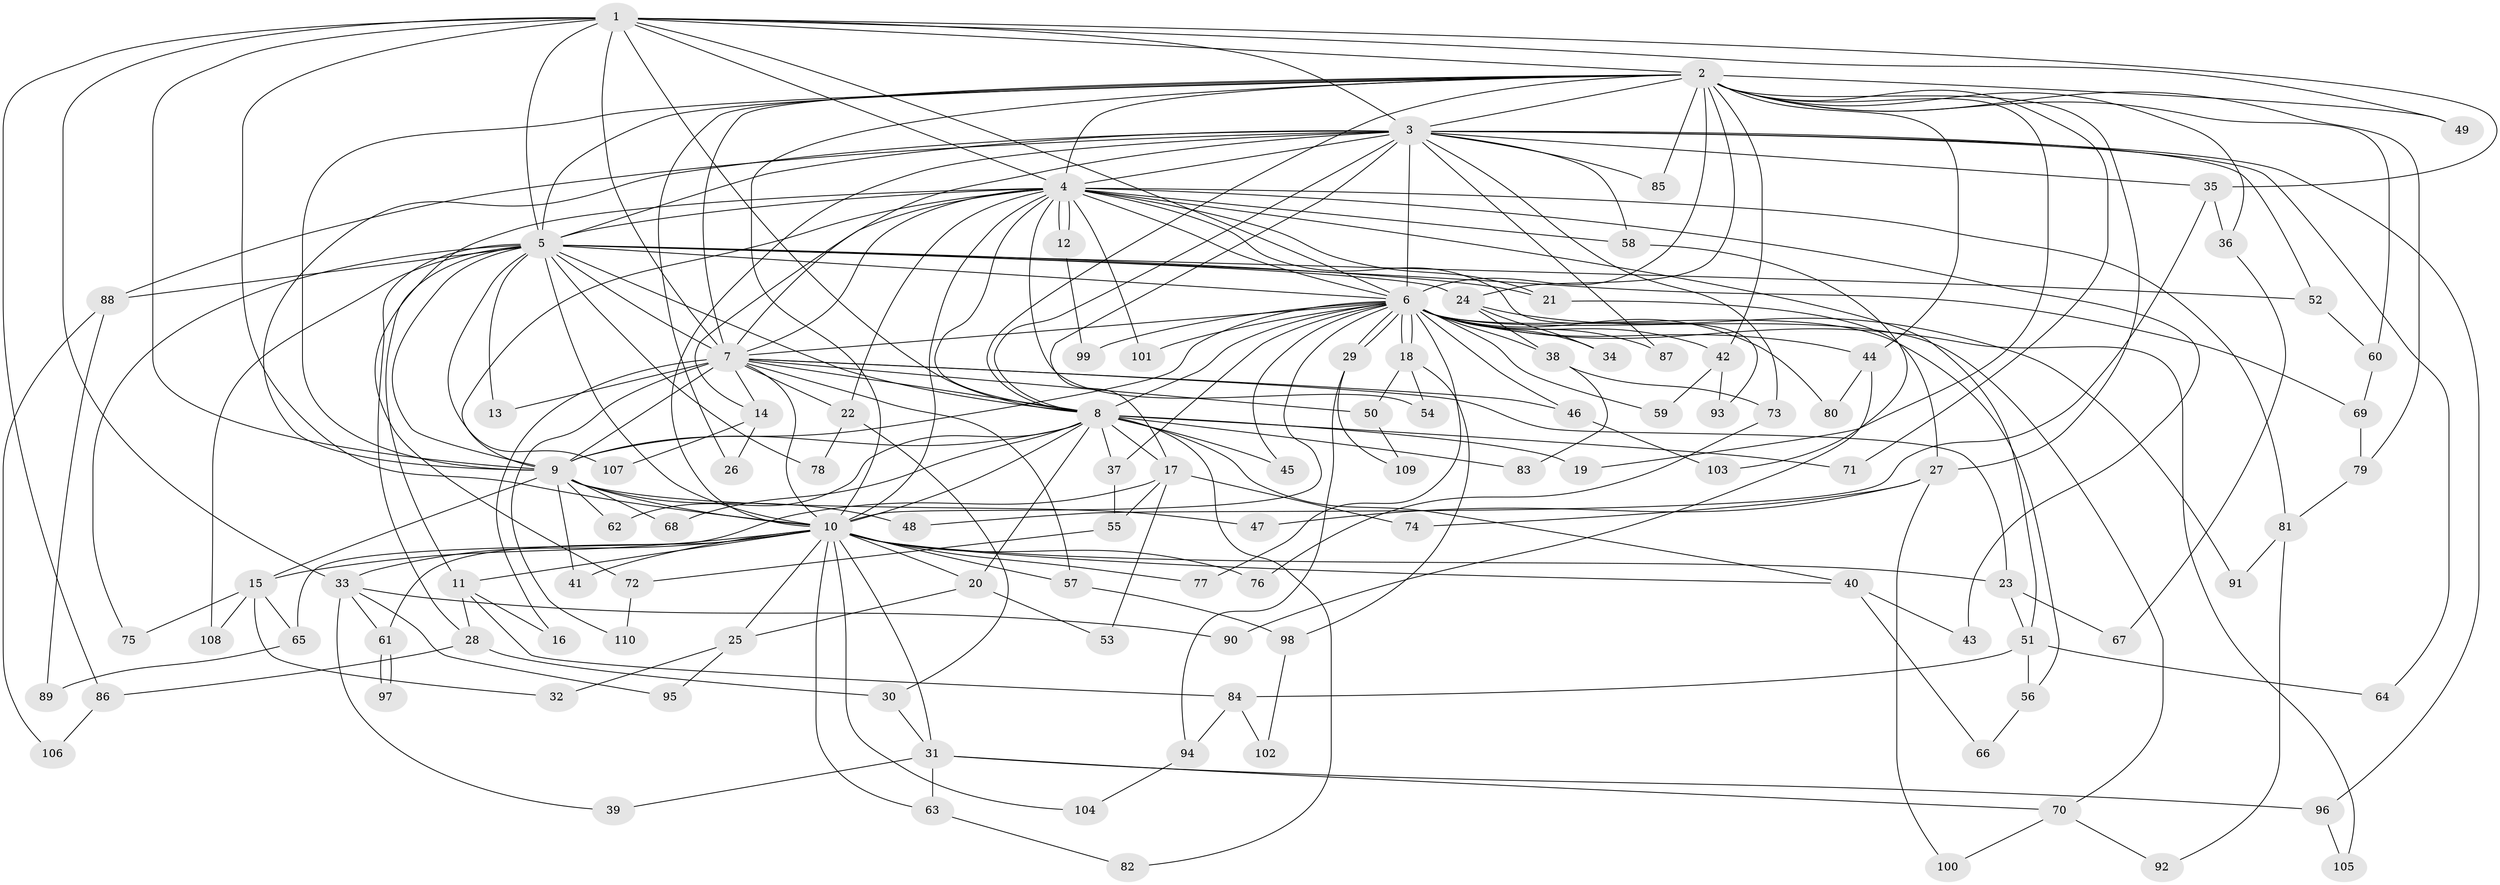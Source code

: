 // Generated by graph-tools (version 1.1) at 2025/34/03/09/25 02:34:39]
// undirected, 110 vertices, 245 edges
graph export_dot {
graph [start="1"]
  node [color=gray90,style=filled];
  1;
  2;
  3;
  4;
  5;
  6;
  7;
  8;
  9;
  10;
  11;
  12;
  13;
  14;
  15;
  16;
  17;
  18;
  19;
  20;
  21;
  22;
  23;
  24;
  25;
  26;
  27;
  28;
  29;
  30;
  31;
  32;
  33;
  34;
  35;
  36;
  37;
  38;
  39;
  40;
  41;
  42;
  43;
  44;
  45;
  46;
  47;
  48;
  49;
  50;
  51;
  52;
  53;
  54;
  55;
  56;
  57;
  58;
  59;
  60;
  61;
  62;
  63;
  64;
  65;
  66;
  67;
  68;
  69;
  70;
  71;
  72;
  73;
  74;
  75;
  76;
  77;
  78;
  79;
  80;
  81;
  82;
  83;
  84;
  85;
  86;
  87;
  88;
  89;
  90;
  91;
  92;
  93;
  94;
  95;
  96;
  97;
  98;
  99;
  100;
  101;
  102;
  103;
  104;
  105;
  106;
  107;
  108;
  109;
  110;
  1 -- 2;
  1 -- 3;
  1 -- 4;
  1 -- 5;
  1 -- 6;
  1 -- 7;
  1 -- 8;
  1 -- 9;
  1 -- 10;
  1 -- 33;
  1 -- 35;
  1 -- 49;
  1 -- 86;
  2 -- 3;
  2 -- 4;
  2 -- 5;
  2 -- 6;
  2 -- 7;
  2 -- 8;
  2 -- 9;
  2 -- 10;
  2 -- 19;
  2 -- 24;
  2 -- 26;
  2 -- 27;
  2 -- 36;
  2 -- 42;
  2 -- 44;
  2 -- 49;
  2 -- 60;
  2 -- 71;
  2 -- 79;
  2 -- 85;
  3 -- 4;
  3 -- 5;
  3 -- 6;
  3 -- 7;
  3 -- 8;
  3 -- 9;
  3 -- 10;
  3 -- 17;
  3 -- 35;
  3 -- 52;
  3 -- 58;
  3 -- 64;
  3 -- 73;
  3 -- 85;
  3 -- 87;
  3 -- 88;
  3 -- 96;
  4 -- 5;
  4 -- 6;
  4 -- 7;
  4 -- 8;
  4 -- 9;
  4 -- 10;
  4 -- 12;
  4 -- 12;
  4 -- 14;
  4 -- 21;
  4 -- 22;
  4 -- 43;
  4 -- 51;
  4 -- 54;
  4 -- 58;
  4 -- 72;
  4 -- 81;
  4 -- 93;
  4 -- 101;
  5 -- 6;
  5 -- 7;
  5 -- 8;
  5 -- 9;
  5 -- 10;
  5 -- 11;
  5 -- 13;
  5 -- 21;
  5 -- 24;
  5 -- 28;
  5 -- 52;
  5 -- 69;
  5 -- 75;
  5 -- 78;
  5 -- 88;
  5 -- 107;
  5 -- 108;
  6 -- 7;
  6 -- 8;
  6 -- 9;
  6 -- 10;
  6 -- 18;
  6 -- 18;
  6 -- 29;
  6 -- 29;
  6 -- 34;
  6 -- 37;
  6 -- 38;
  6 -- 42;
  6 -- 44;
  6 -- 45;
  6 -- 46;
  6 -- 56;
  6 -- 59;
  6 -- 70;
  6 -- 77;
  6 -- 80;
  6 -- 87;
  6 -- 99;
  6 -- 101;
  6 -- 105;
  7 -- 8;
  7 -- 9;
  7 -- 10;
  7 -- 13;
  7 -- 14;
  7 -- 16;
  7 -- 22;
  7 -- 23;
  7 -- 46;
  7 -- 50;
  7 -- 57;
  7 -- 110;
  8 -- 9;
  8 -- 10;
  8 -- 17;
  8 -- 19;
  8 -- 20;
  8 -- 37;
  8 -- 40;
  8 -- 45;
  8 -- 62;
  8 -- 68;
  8 -- 71;
  8 -- 82;
  8 -- 83;
  9 -- 10;
  9 -- 15;
  9 -- 41;
  9 -- 47;
  9 -- 48;
  9 -- 62;
  9 -- 68;
  10 -- 11;
  10 -- 15;
  10 -- 20;
  10 -- 23;
  10 -- 25;
  10 -- 31;
  10 -- 33;
  10 -- 40;
  10 -- 41;
  10 -- 57;
  10 -- 61;
  10 -- 63;
  10 -- 76;
  10 -- 77;
  10 -- 104;
  11 -- 16;
  11 -- 28;
  11 -- 84;
  12 -- 99;
  14 -- 26;
  14 -- 107;
  15 -- 32;
  15 -- 65;
  15 -- 75;
  15 -- 108;
  17 -- 53;
  17 -- 55;
  17 -- 65;
  17 -- 74;
  18 -- 50;
  18 -- 54;
  18 -- 98;
  20 -- 25;
  20 -- 53;
  21 -- 27;
  22 -- 30;
  22 -- 78;
  23 -- 51;
  23 -- 67;
  24 -- 34;
  24 -- 38;
  24 -- 91;
  25 -- 32;
  25 -- 95;
  27 -- 47;
  27 -- 74;
  27 -- 100;
  28 -- 30;
  28 -- 86;
  29 -- 94;
  29 -- 109;
  30 -- 31;
  31 -- 39;
  31 -- 63;
  31 -- 70;
  31 -- 96;
  33 -- 39;
  33 -- 61;
  33 -- 90;
  33 -- 95;
  35 -- 36;
  35 -- 48;
  36 -- 67;
  37 -- 55;
  38 -- 73;
  38 -- 83;
  40 -- 43;
  40 -- 66;
  42 -- 59;
  42 -- 93;
  44 -- 80;
  44 -- 90;
  46 -- 103;
  50 -- 109;
  51 -- 56;
  51 -- 64;
  51 -- 84;
  52 -- 60;
  55 -- 72;
  56 -- 66;
  57 -- 98;
  58 -- 103;
  60 -- 69;
  61 -- 97;
  61 -- 97;
  63 -- 82;
  65 -- 89;
  69 -- 79;
  70 -- 92;
  70 -- 100;
  72 -- 110;
  73 -- 76;
  79 -- 81;
  81 -- 91;
  81 -- 92;
  84 -- 94;
  84 -- 102;
  86 -- 106;
  88 -- 89;
  88 -- 106;
  94 -- 104;
  96 -- 105;
  98 -- 102;
}

